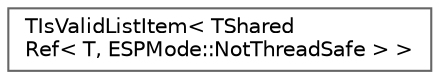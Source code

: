 digraph "Graphical Class Hierarchy"
{
 // INTERACTIVE_SVG=YES
 // LATEX_PDF_SIZE
  bgcolor="transparent";
  edge [fontname=Helvetica,fontsize=10,labelfontname=Helvetica,labelfontsize=10];
  node [fontname=Helvetica,fontsize=10,shape=box,height=0.2,width=0.4];
  rankdir="LR";
  Node0 [id="Node000000",label="TIsValidListItem\< TShared\lRef\< T, ESPMode::NotThreadSafe \> \>",height=0.2,width=0.4,color="grey40", fillcolor="white", style="filled",URL="$dc/d54/structTIsValidListItem_3_01TSharedRef_3_01T_00_01ESPMode_1_1NotThreadSafe_01_4_01_4.html",tooltip=" "];
}

